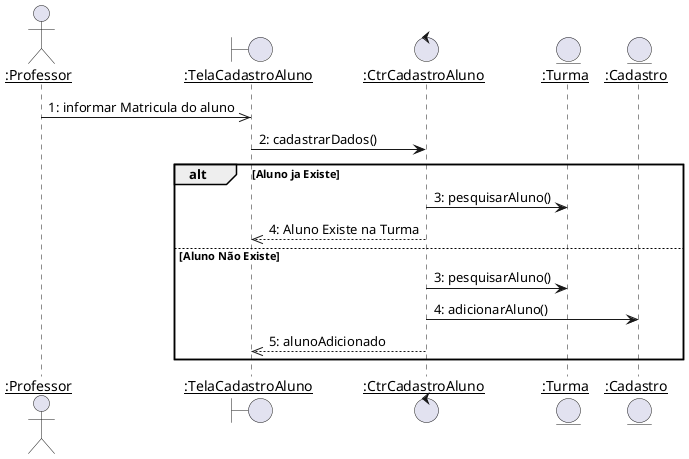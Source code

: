 @startuml adicionar_aluno
skinparam sequenceParticipant underline


actor ":Professor" as Professor
boundary ":TelaCadastroAluno" as TelaCadastroAluno
control ":CtrCadastroAluno" as CtrCadastroAluno
entity ":Turma" as Turma
entity ":Cadastro" as Cadastro

Professor ->> TelaCadastroAluno : 1: informar Matricula do aluno
TelaCadastroAluno -> CtrCadastroAluno : 2: cadastrarDados()


alt Aluno ja Existe
    CtrCadastroAluno -> Turma : 3: pesquisarAluno()
    CtrCadastroAluno -->> TelaCadastroAluno : 4: Aluno Existe na Turma
else Aluno Não Existe
    CtrCadastroAluno -> Turma : 3: pesquisarAluno()
    CtrCadastroAluno -> Cadastro : 4: adicionarAluno()
    CtrCadastroAluno -->> TelaCadastroAluno : 5: alunoAdicionado
end
@enduml